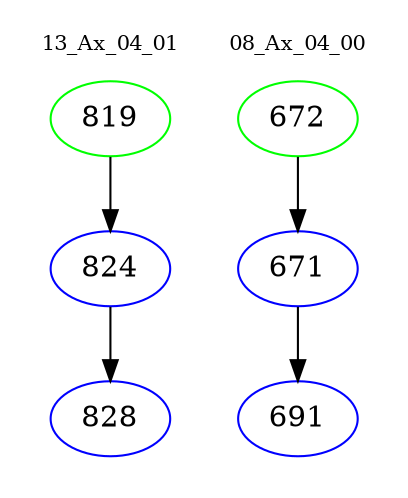 digraph{
subgraph cluster_0 {
color = white
label = "13_Ax_04_01";
fontsize=10;
T0_819 [label="819", color="green"]
T0_819 -> T0_824 [color="black"]
T0_824 [label="824", color="blue"]
T0_824 -> T0_828 [color="black"]
T0_828 [label="828", color="blue"]
}
subgraph cluster_1 {
color = white
label = "08_Ax_04_00";
fontsize=10;
T1_672 [label="672", color="green"]
T1_672 -> T1_671 [color="black"]
T1_671 [label="671", color="blue"]
T1_671 -> T1_691 [color="black"]
T1_691 [label="691", color="blue"]
}
}
